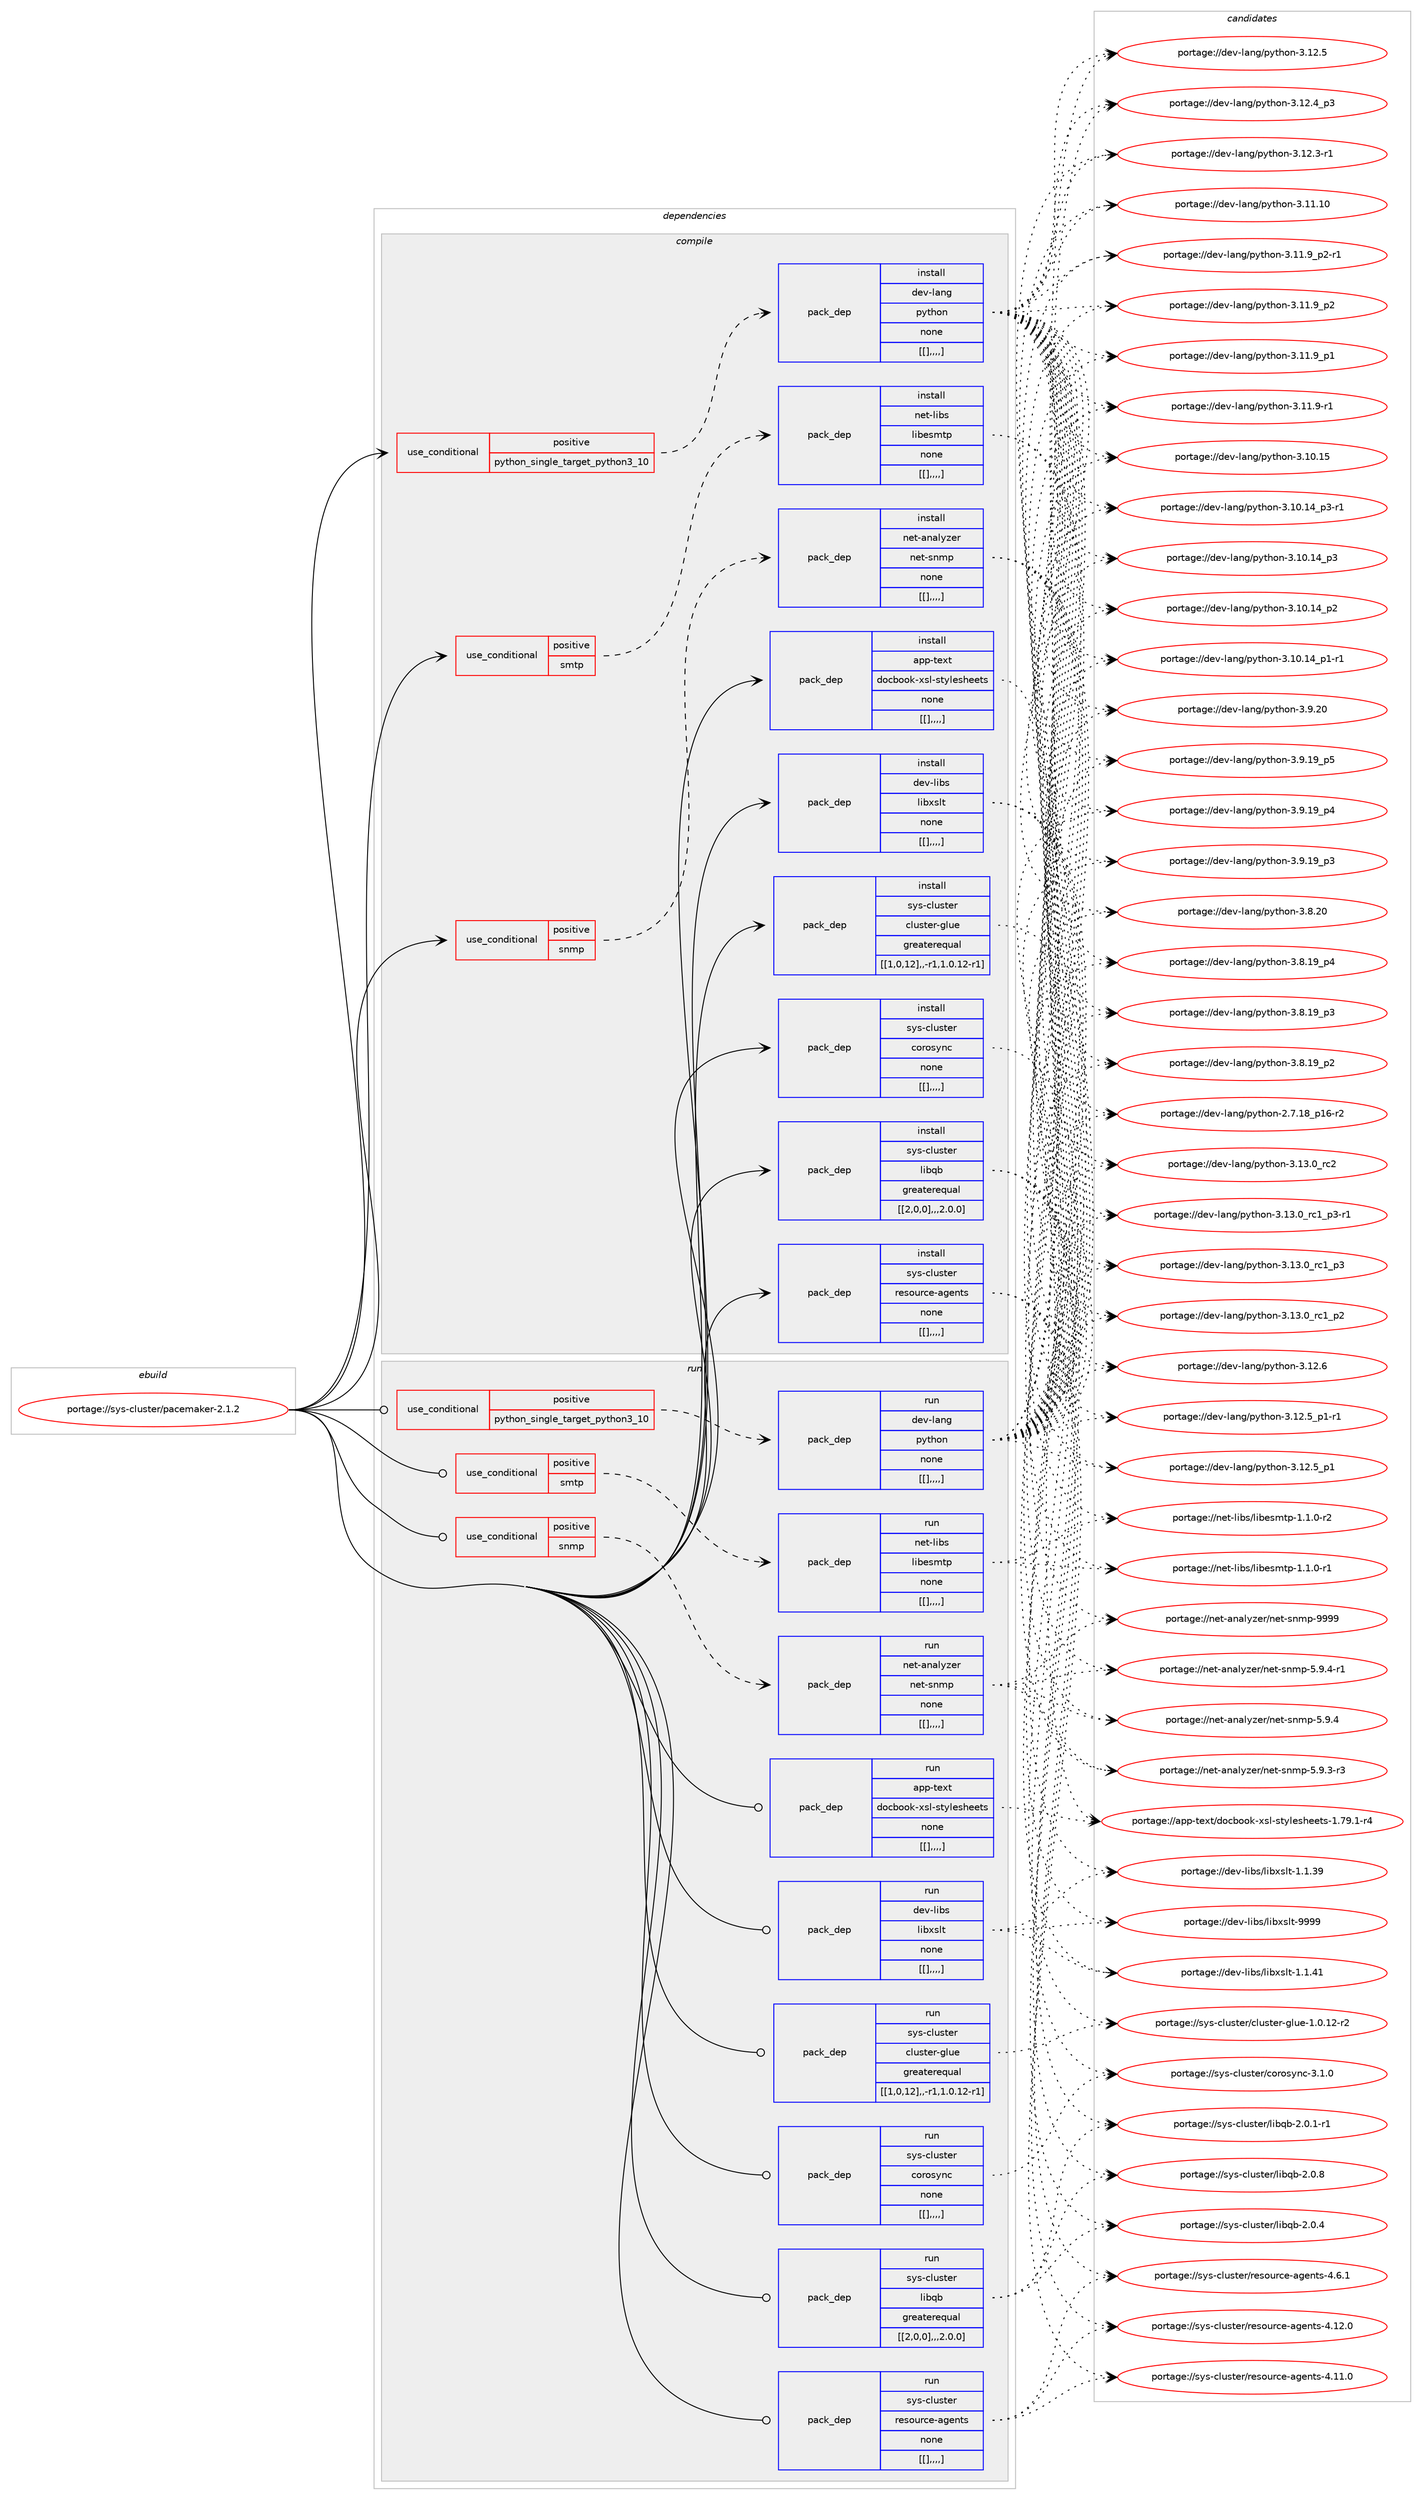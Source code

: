 digraph prolog {

# *************
# Graph options
# *************

newrank=true;
concentrate=true;
compound=true;
graph [rankdir=LR,fontname=Helvetica,fontsize=10,ranksep=1.5];#, ranksep=2.5, nodesep=0.2];
edge  [arrowhead=vee];
node  [fontname=Helvetica,fontsize=10];

# **********
# The ebuild
# **********

subgraph cluster_leftcol {
color=gray;
label=<<i>ebuild</i>>;
id [label="portage://sys-cluster/pacemaker-2.1.2", color=red, width=4, href="../sys-cluster/pacemaker-2.1.2.svg"];
}

# ****************
# The dependencies
# ****************

subgraph cluster_midcol {
color=gray;
label=<<i>dependencies</i>>;
subgraph cluster_compile {
fillcolor="#eeeeee";
style=filled;
label=<<i>compile</i>>;
subgraph cond118972 {
dependency448975 [label=<<TABLE BORDER="0" CELLBORDER="1" CELLSPACING="0" CELLPADDING="4"><TR><TD ROWSPAN="3" CELLPADDING="10">use_conditional</TD></TR><TR><TD>positive</TD></TR><TR><TD>python_single_target_python3_10</TD></TR></TABLE>>, shape=none, color=red];
subgraph pack326922 {
dependency448976 [label=<<TABLE BORDER="0" CELLBORDER="1" CELLSPACING="0" CELLPADDING="4" WIDTH="220"><TR><TD ROWSPAN="6" CELLPADDING="30">pack_dep</TD></TR><TR><TD WIDTH="110">install</TD></TR><TR><TD>dev-lang</TD></TR><TR><TD>python</TD></TR><TR><TD>none</TD></TR><TR><TD>[[],,,,]</TD></TR></TABLE>>, shape=none, color=blue];
}
dependency448975:e -> dependency448976:w [weight=20,style="dashed",arrowhead="vee"];
}
id:e -> dependency448975:w [weight=20,style="solid",arrowhead="vee"];
subgraph cond118973 {
dependency448977 [label=<<TABLE BORDER="0" CELLBORDER="1" CELLSPACING="0" CELLPADDING="4"><TR><TD ROWSPAN="3" CELLPADDING="10">use_conditional</TD></TR><TR><TD>positive</TD></TR><TR><TD>smtp</TD></TR></TABLE>>, shape=none, color=red];
subgraph pack326923 {
dependency448978 [label=<<TABLE BORDER="0" CELLBORDER="1" CELLSPACING="0" CELLPADDING="4" WIDTH="220"><TR><TD ROWSPAN="6" CELLPADDING="30">pack_dep</TD></TR><TR><TD WIDTH="110">install</TD></TR><TR><TD>net-libs</TD></TR><TR><TD>libesmtp</TD></TR><TR><TD>none</TD></TR><TR><TD>[[],,,,]</TD></TR></TABLE>>, shape=none, color=blue];
}
dependency448977:e -> dependency448978:w [weight=20,style="dashed",arrowhead="vee"];
}
id:e -> dependency448977:w [weight=20,style="solid",arrowhead="vee"];
subgraph cond118974 {
dependency448979 [label=<<TABLE BORDER="0" CELLBORDER="1" CELLSPACING="0" CELLPADDING="4"><TR><TD ROWSPAN="3" CELLPADDING="10">use_conditional</TD></TR><TR><TD>positive</TD></TR><TR><TD>snmp</TD></TR></TABLE>>, shape=none, color=red];
subgraph pack326924 {
dependency448980 [label=<<TABLE BORDER="0" CELLBORDER="1" CELLSPACING="0" CELLPADDING="4" WIDTH="220"><TR><TD ROWSPAN="6" CELLPADDING="30">pack_dep</TD></TR><TR><TD WIDTH="110">install</TD></TR><TR><TD>net-analyzer</TD></TR><TR><TD>net-snmp</TD></TR><TR><TD>none</TD></TR><TR><TD>[[],,,,]</TD></TR></TABLE>>, shape=none, color=blue];
}
dependency448979:e -> dependency448980:w [weight=20,style="dashed",arrowhead="vee"];
}
id:e -> dependency448979:w [weight=20,style="solid",arrowhead="vee"];
subgraph pack326925 {
dependency448981 [label=<<TABLE BORDER="0" CELLBORDER="1" CELLSPACING="0" CELLPADDING="4" WIDTH="220"><TR><TD ROWSPAN="6" CELLPADDING="30">pack_dep</TD></TR><TR><TD WIDTH="110">install</TD></TR><TR><TD>app-text</TD></TR><TR><TD>docbook-xsl-stylesheets</TD></TR><TR><TD>none</TD></TR><TR><TD>[[],,,,]</TD></TR></TABLE>>, shape=none, color=blue];
}
id:e -> dependency448981:w [weight=20,style="solid",arrowhead="vee"];
subgraph pack326926 {
dependency448982 [label=<<TABLE BORDER="0" CELLBORDER="1" CELLSPACING="0" CELLPADDING="4" WIDTH="220"><TR><TD ROWSPAN="6" CELLPADDING="30">pack_dep</TD></TR><TR><TD WIDTH="110">install</TD></TR><TR><TD>dev-libs</TD></TR><TR><TD>libxslt</TD></TR><TR><TD>none</TD></TR><TR><TD>[[],,,,]</TD></TR></TABLE>>, shape=none, color=blue];
}
id:e -> dependency448982:w [weight=20,style="solid",arrowhead="vee"];
subgraph pack326927 {
dependency448983 [label=<<TABLE BORDER="0" CELLBORDER="1" CELLSPACING="0" CELLPADDING="4" WIDTH="220"><TR><TD ROWSPAN="6" CELLPADDING="30">pack_dep</TD></TR><TR><TD WIDTH="110">install</TD></TR><TR><TD>sys-cluster</TD></TR><TR><TD>cluster-glue</TD></TR><TR><TD>greaterequal</TD></TR><TR><TD>[[1,0,12],,-r1,1.0.12-r1]</TD></TR></TABLE>>, shape=none, color=blue];
}
id:e -> dependency448983:w [weight=20,style="solid",arrowhead="vee"];
subgraph pack326928 {
dependency448984 [label=<<TABLE BORDER="0" CELLBORDER="1" CELLSPACING="0" CELLPADDING="4" WIDTH="220"><TR><TD ROWSPAN="6" CELLPADDING="30">pack_dep</TD></TR><TR><TD WIDTH="110">install</TD></TR><TR><TD>sys-cluster</TD></TR><TR><TD>corosync</TD></TR><TR><TD>none</TD></TR><TR><TD>[[],,,,]</TD></TR></TABLE>>, shape=none, color=blue];
}
id:e -> dependency448984:w [weight=20,style="solid",arrowhead="vee"];
subgraph pack326929 {
dependency448985 [label=<<TABLE BORDER="0" CELLBORDER="1" CELLSPACING="0" CELLPADDING="4" WIDTH="220"><TR><TD ROWSPAN="6" CELLPADDING="30">pack_dep</TD></TR><TR><TD WIDTH="110">install</TD></TR><TR><TD>sys-cluster</TD></TR><TR><TD>libqb</TD></TR><TR><TD>greaterequal</TD></TR><TR><TD>[[2,0,0],,,2.0.0]</TD></TR></TABLE>>, shape=none, color=blue];
}
id:e -> dependency448985:w [weight=20,style="solid",arrowhead="vee"];
subgraph pack326930 {
dependency448986 [label=<<TABLE BORDER="0" CELLBORDER="1" CELLSPACING="0" CELLPADDING="4" WIDTH="220"><TR><TD ROWSPAN="6" CELLPADDING="30">pack_dep</TD></TR><TR><TD WIDTH="110">install</TD></TR><TR><TD>sys-cluster</TD></TR><TR><TD>resource-agents</TD></TR><TR><TD>none</TD></TR><TR><TD>[[],,,,]</TD></TR></TABLE>>, shape=none, color=blue];
}
id:e -> dependency448986:w [weight=20,style="solid",arrowhead="vee"];
}
subgraph cluster_compileandrun {
fillcolor="#eeeeee";
style=filled;
label=<<i>compile and run</i>>;
}
subgraph cluster_run {
fillcolor="#eeeeee";
style=filled;
label=<<i>run</i>>;
subgraph cond118975 {
dependency448987 [label=<<TABLE BORDER="0" CELLBORDER="1" CELLSPACING="0" CELLPADDING="4"><TR><TD ROWSPAN="3" CELLPADDING="10">use_conditional</TD></TR><TR><TD>positive</TD></TR><TR><TD>python_single_target_python3_10</TD></TR></TABLE>>, shape=none, color=red];
subgraph pack326931 {
dependency448988 [label=<<TABLE BORDER="0" CELLBORDER="1" CELLSPACING="0" CELLPADDING="4" WIDTH="220"><TR><TD ROWSPAN="6" CELLPADDING="30">pack_dep</TD></TR><TR><TD WIDTH="110">run</TD></TR><TR><TD>dev-lang</TD></TR><TR><TD>python</TD></TR><TR><TD>none</TD></TR><TR><TD>[[],,,,]</TD></TR></TABLE>>, shape=none, color=blue];
}
dependency448987:e -> dependency448988:w [weight=20,style="dashed",arrowhead="vee"];
}
id:e -> dependency448987:w [weight=20,style="solid",arrowhead="odot"];
subgraph cond118976 {
dependency448989 [label=<<TABLE BORDER="0" CELLBORDER="1" CELLSPACING="0" CELLPADDING="4"><TR><TD ROWSPAN="3" CELLPADDING="10">use_conditional</TD></TR><TR><TD>positive</TD></TR><TR><TD>smtp</TD></TR></TABLE>>, shape=none, color=red];
subgraph pack326932 {
dependency448990 [label=<<TABLE BORDER="0" CELLBORDER="1" CELLSPACING="0" CELLPADDING="4" WIDTH="220"><TR><TD ROWSPAN="6" CELLPADDING="30">pack_dep</TD></TR><TR><TD WIDTH="110">run</TD></TR><TR><TD>net-libs</TD></TR><TR><TD>libesmtp</TD></TR><TR><TD>none</TD></TR><TR><TD>[[],,,,]</TD></TR></TABLE>>, shape=none, color=blue];
}
dependency448989:e -> dependency448990:w [weight=20,style="dashed",arrowhead="vee"];
}
id:e -> dependency448989:w [weight=20,style="solid",arrowhead="odot"];
subgraph cond118977 {
dependency448991 [label=<<TABLE BORDER="0" CELLBORDER="1" CELLSPACING="0" CELLPADDING="4"><TR><TD ROWSPAN="3" CELLPADDING="10">use_conditional</TD></TR><TR><TD>positive</TD></TR><TR><TD>snmp</TD></TR></TABLE>>, shape=none, color=red];
subgraph pack326933 {
dependency448992 [label=<<TABLE BORDER="0" CELLBORDER="1" CELLSPACING="0" CELLPADDING="4" WIDTH="220"><TR><TD ROWSPAN="6" CELLPADDING="30">pack_dep</TD></TR><TR><TD WIDTH="110">run</TD></TR><TR><TD>net-analyzer</TD></TR><TR><TD>net-snmp</TD></TR><TR><TD>none</TD></TR><TR><TD>[[],,,,]</TD></TR></TABLE>>, shape=none, color=blue];
}
dependency448991:e -> dependency448992:w [weight=20,style="dashed",arrowhead="vee"];
}
id:e -> dependency448991:w [weight=20,style="solid",arrowhead="odot"];
subgraph pack326934 {
dependency448993 [label=<<TABLE BORDER="0" CELLBORDER="1" CELLSPACING="0" CELLPADDING="4" WIDTH="220"><TR><TD ROWSPAN="6" CELLPADDING="30">pack_dep</TD></TR><TR><TD WIDTH="110">run</TD></TR><TR><TD>app-text</TD></TR><TR><TD>docbook-xsl-stylesheets</TD></TR><TR><TD>none</TD></TR><TR><TD>[[],,,,]</TD></TR></TABLE>>, shape=none, color=blue];
}
id:e -> dependency448993:w [weight=20,style="solid",arrowhead="odot"];
subgraph pack326935 {
dependency448994 [label=<<TABLE BORDER="0" CELLBORDER="1" CELLSPACING="0" CELLPADDING="4" WIDTH="220"><TR><TD ROWSPAN="6" CELLPADDING="30">pack_dep</TD></TR><TR><TD WIDTH="110">run</TD></TR><TR><TD>dev-libs</TD></TR><TR><TD>libxslt</TD></TR><TR><TD>none</TD></TR><TR><TD>[[],,,,]</TD></TR></TABLE>>, shape=none, color=blue];
}
id:e -> dependency448994:w [weight=20,style="solid",arrowhead="odot"];
subgraph pack326936 {
dependency448995 [label=<<TABLE BORDER="0" CELLBORDER="1" CELLSPACING="0" CELLPADDING="4" WIDTH="220"><TR><TD ROWSPAN="6" CELLPADDING="30">pack_dep</TD></TR><TR><TD WIDTH="110">run</TD></TR><TR><TD>sys-cluster</TD></TR><TR><TD>cluster-glue</TD></TR><TR><TD>greaterequal</TD></TR><TR><TD>[[1,0,12],,-r1,1.0.12-r1]</TD></TR></TABLE>>, shape=none, color=blue];
}
id:e -> dependency448995:w [weight=20,style="solid",arrowhead="odot"];
subgraph pack326937 {
dependency448996 [label=<<TABLE BORDER="0" CELLBORDER="1" CELLSPACING="0" CELLPADDING="4" WIDTH="220"><TR><TD ROWSPAN="6" CELLPADDING="30">pack_dep</TD></TR><TR><TD WIDTH="110">run</TD></TR><TR><TD>sys-cluster</TD></TR><TR><TD>corosync</TD></TR><TR><TD>none</TD></TR><TR><TD>[[],,,,]</TD></TR></TABLE>>, shape=none, color=blue];
}
id:e -> dependency448996:w [weight=20,style="solid",arrowhead="odot"];
subgraph pack326938 {
dependency448997 [label=<<TABLE BORDER="0" CELLBORDER="1" CELLSPACING="0" CELLPADDING="4" WIDTH="220"><TR><TD ROWSPAN="6" CELLPADDING="30">pack_dep</TD></TR><TR><TD WIDTH="110">run</TD></TR><TR><TD>sys-cluster</TD></TR><TR><TD>libqb</TD></TR><TR><TD>greaterequal</TD></TR><TR><TD>[[2,0,0],,,2.0.0]</TD></TR></TABLE>>, shape=none, color=blue];
}
id:e -> dependency448997:w [weight=20,style="solid",arrowhead="odot"];
subgraph pack326939 {
dependency448998 [label=<<TABLE BORDER="0" CELLBORDER="1" CELLSPACING="0" CELLPADDING="4" WIDTH="220"><TR><TD ROWSPAN="6" CELLPADDING="30">pack_dep</TD></TR><TR><TD WIDTH="110">run</TD></TR><TR><TD>sys-cluster</TD></TR><TR><TD>resource-agents</TD></TR><TR><TD>none</TD></TR><TR><TD>[[],,,,]</TD></TR></TABLE>>, shape=none, color=blue];
}
id:e -> dependency448998:w [weight=20,style="solid",arrowhead="odot"];
}
}

# **************
# The candidates
# **************

subgraph cluster_choices {
rank=same;
color=gray;
label=<<i>candidates</i>>;

subgraph choice326922 {
color=black;
nodesep=1;
choice10010111845108971101034711212111610411111045514649514648951149950 [label="portage://dev-lang/python-3.13.0_rc2", color=red, width=4,href="../dev-lang/python-3.13.0_rc2.svg"];
choice1001011184510897110103471121211161041111104551464951464895114994995112514511449 [label="portage://dev-lang/python-3.13.0_rc1_p3-r1", color=red, width=4,href="../dev-lang/python-3.13.0_rc1_p3-r1.svg"];
choice100101118451089711010347112121116104111110455146495146489511499499511251 [label="portage://dev-lang/python-3.13.0_rc1_p3", color=red, width=4,href="../dev-lang/python-3.13.0_rc1_p3.svg"];
choice100101118451089711010347112121116104111110455146495146489511499499511250 [label="portage://dev-lang/python-3.13.0_rc1_p2", color=red, width=4,href="../dev-lang/python-3.13.0_rc1_p2.svg"];
choice10010111845108971101034711212111610411111045514649504654 [label="portage://dev-lang/python-3.12.6", color=red, width=4,href="../dev-lang/python-3.12.6.svg"];
choice1001011184510897110103471121211161041111104551464950465395112494511449 [label="portage://dev-lang/python-3.12.5_p1-r1", color=red, width=4,href="../dev-lang/python-3.12.5_p1-r1.svg"];
choice100101118451089711010347112121116104111110455146495046539511249 [label="portage://dev-lang/python-3.12.5_p1", color=red, width=4,href="../dev-lang/python-3.12.5_p1.svg"];
choice10010111845108971101034711212111610411111045514649504653 [label="portage://dev-lang/python-3.12.5", color=red, width=4,href="../dev-lang/python-3.12.5.svg"];
choice100101118451089711010347112121116104111110455146495046529511251 [label="portage://dev-lang/python-3.12.4_p3", color=red, width=4,href="../dev-lang/python-3.12.4_p3.svg"];
choice100101118451089711010347112121116104111110455146495046514511449 [label="portage://dev-lang/python-3.12.3-r1", color=red, width=4,href="../dev-lang/python-3.12.3-r1.svg"];
choice1001011184510897110103471121211161041111104551464949464948 [label="portage://dev-lang/python-3.11.10", color=red, width=4,href="../dev-lang/python-3.11.10.svg"];
choice1001011184510897110103471121211161041111104551464949465795112504511449 [label="portage://dev-lang/python-3.11.9_p2-r1", color=red, width=4,href="../dev-lang/python-3.11.9_p2-r1.svg"];
choice100101118451089711010347112121116104111110455146494946579511250 [label="portage://dev-lang/python-3.11.9_p2", color=red, width=4,href="../dev-lang/python-3.11.9_p2.svg"];
choice100101118451089711010347112121116104111110455146494946579511249 [label="portage://dev-lang/python-3.11.9_p1", color=red, width=4,href="../dev-lang/python-3.11.9_p1.svg"];
choice100101118451089711010347112121116104111110455146494946574511449 [label="portage://dev-lang/python-3.11.9-r1", color=red, width=4,href="../dev-lang/python-3.11.9-r1.svg"];
choice1001011184510897110103471121211161041111104551464948464953 [label="portage://dev-lang/python-3.10.15", color=red, width=4,href="../dev-lang/python-3.10.15.svg"];
choice100101118451089711010347112121116104111110455146494846495295112514511449 [label="portage://dev-lang/python-3.10.14_p3-r1", color=red, width=4,href="../dev-lang/python-3.10.14_p3-r1.svg"];
choice10010111845108971101034711212111610411111045514649484649529511251 [label="portage://dev-lang/python-3.10.14_p3", color=red, width=4,href="../dev-lang/python-3.10.14_p3.svg"];
choice10010111845108971101034711212111610411111045514649484649529511250 [label="portage://dev-lang/python-3.10.14_p2", color=red, width=4,href="../dev-lang/python-3.10.14_p2.svg"];
choice100101118451089711010347112121116104111110455146494846495295112494511449 [label="portage://dev-lang/python-3.10.14_p1-r1", color=red, width=4,href="../dev-lang/python-3.10.14_p1-r1.svg"];
choice10010111845108971101034711212111610411111045514657465048 [label="portage://dev-lang/python-3.9.20", color=red, width=4,href="../dev-lang/python-3.9.20.svg"];
choice100101118451089711010347112121116104111110455146574649579511253 [label="portage://dev-lang/python-3.9.19_p5", color=red, width=4,href="../dev-lang/python-3.9.19_p5.svg"];
choice100101118451089711010347112121116104111110455146574649579511252 [label="portage://dev-lang/python-3.9.19_p4", color=red, width=4,href="../dev-lang/python-3.9.19_p4.svg"];
choice100101118451089711010347112121116104111110455146574649579511251 [label="portage://dev-lang/python-3.9.19_p3", color=red, width=4,href="../dev-lang/python-3.9.19_p3.svg"];
choice10010111845108971101034711212111610411111045514656465048 [label="portage://dev-lang/python-3.8.20", color=red, width=4,href="../dev-lang/python-3.8.20.svg"];
choice100101118451089711010347112121116104111110455146564649579511252 [label="portage://dev-lang/python-3.8.19_p4", color=red, width=4,href="../dev-lang/python-3.8.19_p4.svg"];
choice100101118451089711010347112121116104111110455146564649579511251 [label="portage://dev-lang/python-3.8.19_p3", color=red, width=4,href="../dev-lang/python-3.8.19_p3.svg"];
choice100101118451089711010347112121116104111110455146564649579511250 [label="portage://dev-lang/python-3.8.19_p2", color=red, width=4,href="../dev-lang/python-3.8.19_p2.svg"];
choice100101118451089711010347112121116104111110455046554649569511249544511450 [label="portage://dev-lang/python-2.7.18_p16-r2", color=red, width=4,href="../dev-lang/python-2.7.18_p16-r2.svg"];
dependency448976:e -> choice10010111845108971101034711212111610411111045514649514648951149950:w [style=dotted,weight="100"];
dependency448976:e -> choice1001011184510897110103471121211161041111104551464951464895114994995112514511449:w [style=dotted,weight="100"];
dependency448976:e -> choice100101118451089711010347112121116104111110455146495146489511499499511251:w [style=dotted,weight="100"];
dependency448976:e -> choice100101118451089711010347112121116104111110455146495146489511499499511250:w [style=dotted,weight="100"];
dependency448976:e -> choice10010111845108971101034711212111610411111045514649504654:w [style=dotted,weight="100"];
dependency448976:e -> choice1001011184510897110103471121211161041111104551464950465395112494511449:w [style=dotted,weight="100"];
dependency448976:e -> choice100101118451089711010347112121116104111110455146495046539511249:w [style=dotted,weight="100"];
dependency448976:e -> choice10010111845108971101034711212111610411111045514649504653:w [style=dotted,weight="100"];
dependency448976:e -> choice100101118451089711010347112121116104111110455146495046529511251:w [style=dotted,weight="100"];
dependency448976:e -> choice100101118451089711010347112121116104111110455146495046514511449:w [style=dotted,weight="100"];
dependency448976:e -> choice1001011184510897110103471121211161041111104551464949464948:w [style=dotted,weight="100"];
dependency448976:e -> choice1001011184510897110103471121211161041111104551464949465795112504511449:w [style=dotted,weight="100"];
dependency448976:e -> choice100101118451089711010347112121116104111110455146494946579511250:w [style=dotted,weight="100"];
dependency448976:e -> choice100101118451089711010347112121116104111110455146494946579511249:w [style=dotted,weight="100"];
dependency448976:e -> choice100101118451089711010347112121116104111110455146494946574511449:w [style=dotted,weight="100"];
dependency448976:e -> choice1001011184510897110103471121211161041111104551464948464953:w [style=dotted,weight="100"];
dependency448976:e -> choice100101118451089711010347112121116104111110455146494846495295112514511449:w [style=dotted,weight="100"];
dependency448976:e -> choice10010111845108971101034711212111610411111045514649484649529511251:w [style=dotted,weight="100"];
dependency448976:e -> choice10010111845108971101034711212111610411111045514649484649529511250:w [style=dotted,weight="100"];
dependency448976:e -> choice100101118451089711010347112121116104111110455146494846495295112494511449:w [style=dotted,weight="100"];
dependency448976:e -> choice10010111845108971101034711212111610411111045514657465048:w [style=dotted,weight="100"];
dependency448976:e -> choice100101118451089711010347112121116104111110455146574649579511253:w [style=dotted,weight="100"];
dependency448976:e -> choice100101118451089711010347112121116104111110455146574649579511252:w [style=dotted,weight="100"];
dependency448976:e -> choice100101118451089711010347112121116104111110455146574649579511251:w [style=dotted,weight="100"];
dependency448976:e -> choice10010111845108971101034711212111610411111045514656465048:w [style=dotted,weight="100"];
dependency448976:e -> choice100101118451089711010347112121116104111110455146564649579511252:w [style=dotted,weight="100"];
dependency448976:e -> choice100101118451089711010347112121116104111110455146564649579511251:w [style=dotted,weight="100"];
dependency448976:e -> choice100101118451089711010347112121116104111110455146564649579511250:w [style=dotted,weight="100"];
dependency448976:e -> choice100101118451089711010347112121116104111110455046554649569511249544511450:w [style=dotted,weight="100"];
}
subgraph choice326923 {
color=black;
nodesep=1;
choice110101116451081059811547108105981011151091161124549464946484511450 [label="portage://net-libs/libesmtp-1.1.0-r2", color=red, width=4,href="../net-libs/libesmtp-1.1.0-r2.svg"];
choice110101116451081059811547108105981011151091161124549464946484511449 [label="portage://net-libs/libesmtp-1.1.0-r1", color=red, width=4,href="../net-libs/libesmtp-1.1.0-r1.svg"];
dependency448978:e -> choice110101116451081059811547108105981011151091161124549464946484511450:w [style=dotted,weight="100"];
dependency448978:e -> choice110101116451081059811547108105981011151091161124549464946484511449:w [style=dotted,weight="100"];
}
subgraph choice326924 {
color=black;
nodesep=1;
choice11010111645971109710812112210111447110101116451151101091124557575757 [label="portage://net-analyzer/net-snmp-9999", color=red, width=4,href="../net-analyzer/net-snmp-9999.svg"];
choice11010111645971109710812112210111447110101116451151101091124553465746524511449 [label="portage://net-analyzer/net-snmp-5.9.4-r1", color=red, width=4,href="../net-analyzer/net-snmp-5.9.4-r1.svg"];
choice1101011164597110971081211221011144711010111645115110109112455346574652 [label="portage://net-analyzer/net-snmp-5.9.4", color=red, width=4,href="../net-analyzer/net-snmp-5.9.4.svg"];
choice11010111645971109710812112210111447110101116451151101091124553465746514511451 [label="portage://net-analyzer/net-snmp-5.9.3-r3", color=red, width=4,href="../net-analyzer/net-snmp-5.9.3-r3.svg"];
dependency448980:e -> choice11010111645971109710812112210111447110101116451151101091124557575757:w [style=dotted,weight="100"];
dependency448980:e -> choice11010111645971109710812112210111447110101116451151101091124553465746524511449:w [style=dotted,weight="100"];
dependency448980:e -> choice1101011164597110971081211221011144711010111645115110109112455346574652:w [style=dotted,weight="100"];
dependency448980:e -> choice11010111645971109710812112210111447110101116451151101091124553465746514511451:w [style=dotted,weight="100"];
}
subgraph choice326925 {
color=black;
nodesep=1;
choice97112112451161011201164710011199981111111074512011510845115116121108101115104101101116115454946555746494511452 [label="portage://app-text/docbook-xsl-stylesheets-1.79.1-r4", color=red, width=4,href="../app-text/docbook-xsl-stylesheets-1.79.1-r4.svg"];
dependency448981:e -> choice97112112451161011201164710011199981111111074512011510845115116121108101115104101101116115454946555746494511452:w [style=dotted,weight="100"];
}
subgraph choice326926 {
color=black;
nodesep=1;
choice100101118451081059811547108105981201151081164557575757 [label="portage://dev-libs/libxslt-9999", color=red, width=4,href="../dev-libs/libxslt-9999.svg"];
choice1001011184510810598115471081059812011510811645494649465249 [label="portage://dev-libs/libxslt-1.1.41", color=red, width=4,href="../dev-libs/libxslt-1.1.41.svg"];
choice1001011184510810598115471081059812011510811645494649465157 [label="portage://dev-libs/libxslt-1.1.39", color=red, width=4,href="../dev-libs/libxslt-1.1.39.svg"];
dependency448982:e -> choice100101118451081059811547108105981201151081164557575757:w [style=dotted,weight="100"];
dependency448982:e -> choice1001011184510810598115471081059812011510811645494649465249:w [style=dotted,weight="100"];
dependency448982:e -> choice1001011184510810598115471081059812011510811645494649465157:w [style=dotted,weight="100"];
}
subgraph choice326927 {
color=black;
nodesep=1;
choice1151211154599108117115116101114479910811711511610111445103108117101454946484649504511450 [label="portage://sys-cluster/cluster-glue-1.0.12-r2", color=red, width=4,href="../sys-cluster/cluster-glue-1.0.12-r2.svg"];
dependency448983:e -> choice1151211154599108117115116101114479910811711511610111445103108117101454946484649504511450:w [style=dotted,weight="100"];
}
subgraph choice326928 {
color=black;
nodesep=1;
choice1151211154599108117115116101114479911111411111512111099455146494648 [label="portage://sys-cluster/corosync-3.1.0", color=red, width=4,href="../sys-cluster/corosync-3.1.0.svg"];
dependency448984:e -> choice1151211154599108117115116101114479911111411111512111099455146494648:w [style=dotted,weight="100"];
}
subgraph choice326929 {
color=black;
nodesep=1;
choice1151211154599108117115116101114471081059811398455046484656 [label="portage://sys-cluster/libqb-2.0.8", color=red, width=4,href="../sys-cluster/libqb-2.0.8.svg"];
choice1151211154599108117115116101114471081059811398455046484652 [label="portage://sys-cluster/libqb-2.0.4", color=red, width=4,href="../sys-cluster/libqb-2.0.4.svg"];
choice11512111545991081171151161011144710810598113984550464846494511449 [label="portage://sys-cluster/libqb-2.0.1-r1", color=red, width=4,href="../sys-cluster/libqb-2.0.1-r1.svg"];
dependency448985:e -> choice1151211154599108117115116101114471081059811398455046484656:w [style=dotted,weight="100"];
dependency448985:e -> choice1151211154599108117115116101114471081059811398455046484652:w [style=dotted,weight="100"];
dependency448985:e -> choice11512111545991081171151161011144710810598113984550464846494511449:w [style=dotted,weight="100"];
}
subgraph choice326930 {
color=black;
nodesep=1;
choice11512111545991081171151161011144711410111511111711499101459710310111011611545524649504648 [label="portage://sys-cluster/resource-agents-4.12.0", color=red, width=4,href="../sys-cluster/resource-agents-4.12.0.svg"];
choice11512111545991081171151161011144711410111511111711499101459710310111011611545524649494648 [label="portage://sys-cluster/resource-agents-4.11.0", color=red, width=4,href="../sys-cluster/resource-agents-4.11.0.svg"];
choice115121115459910811711511610111447114101115111117114991014597103101110116115455246544649 [label="portage://sys-cluster/resource-agents-4.6.1", color=red, width=4,href="../sys-cluster/resource-agents-4.6.1.svg"];
dependency448986:e -> choice11512111545991081171151161011144711410111511111711499101459710310111011611545524649504648:w [style=dotted,weight="100"];
dependency448986:e -> choice11512111545991081171151161011144711410111511111711499101459710310111011611545524649494648:w [style=dotted,weight="100"];
dependency448986:e -> choice115121115459910811711511610111447114101115111117114991014597103101110116115455246544649:w [style=dotted,weight="100"];
}
subgraph choice326931 {
color=black;
nodesep=1;
choice10010111845108971101034711212111610411111045514649514648951149950 [label="portage://dev-lang/python-3.13.0_rc2", color=red, width=4,href="../dev-lang/python-3.13.0_rc2.svg"];
choice1001011184510897110103471121211161041111104551464951464895114994995112514511449 [label="portage://dev-lang/python-3.13.0_rc1_p3-r1", color=red, width=4,href="../dev-lang/python-3.13.0_rc1_p3-r1.svg"];
choice100101118451089711010347112121116104111110455146495146489511499499511251 [label="portage://dev-lang/python-3.13.0_rc1_p3", color=red, width=4,href="../dev-lang/python-3.13.0_rc1_p3.svg"];
choice100101118451089711010347112121116104111110455146495146489511499499511250 [label="portage://dev-lang/python-3.13.0_rc1_p2", color=red, width=4,href="../dev-lang/python-3.13.0_rc1_p2.svg"];
choice10010111845108971101034711212111610411111045514649504654 [label="portage://dev-lang/python-3.12.6", color=red, width=4,href="../dev-lang/python-3.12.6.svg"];
choice1001011184510897110103471121211161041111104551464950465395112494511449 [label="portage://dev-lang/python-3.12.5_p1-r1", color=red, width=4,href="../dev-lang/python-3.12.5_p1-r1.svg"];
choice100101118451089711010347112121116104111110455146495046539511249 [label="portage://dev-lang/python-3.12.5_p1", color=red, width=4,href="../dev-lang/python-3.12.5_p1.svg"];
choice10010111845108971101034711212111610411111045514649504653 [label="portage://dev-lang/python-3.12.5", color=red, width=4,href="../dev-lang/python-3.12.5.svg"];
choice100101118451089711010347112121116104111110455146495046529511251 [label="portage://dev-lang/python-3.12.4_p3", color=red, width=4,href="../dev-lang/python-3.12.4_p3.svg"];
choice100101118451089711010347112121116104111110455146495046514511449 [label="portage://dev-lang/python-3.12.3-r1", color=red, width=4,href="../dev-lang/python-3.12.3-r1.svg"];
choice1001011184510897110103471121211161041111104551464949464948 [label="portage://dev-lang/python-3.11.10", color=red, width=4,href="../dev-lang/python-3.11.10.svg"];
choice1001011184510897110103471121211161041111104551464949465795112504511449 [label="portage://dev-lang/python-3.11.9_p2-r1", color=red, width=4,href="../dev-lang/python-3.11.9_p2-r1.svg"];
choice100101118451089711010347112121116104111110455146494946579511250 [label="portage://dev-lang/python-3.11.9_p2", color=red, width=4,href="../dev-lang/python-3.11.9_p2.svg"];
choice100101118451089711010347112121116104111110455146494946579511249 [label="portage://dev-lang/python-3.11.9_p1", color=red, width=4,href="../dev-lang/python-3.11.9_p1.svg"];
choice100101118451089711010347112121116104111110455146494946574511449 [label="portage://dev-lang/python-3.11.9-r1", color=red, width=4,href="../dev-lang/python-3.11.9-r1.svg"];
choice1001011184510897110103471121211161041111104551464948464953 [label="portage://dev-lang/python-3.10.15", color=red, width=4,href="../dev-lang/python-3.10.15.svg"];
choice100101118451089711010347112121116104111110455146494846495295112514511449 [label="portage://dev-lang/python-3.10.14_p3-r1", color=red, width=4,href="../dev-lang/python-3.10.14_p3-r1.svg"];
choice10010111845108971101034711212111610411111045514649484649529511251 [label="portage://dev-lang/python-3.10.14_p3", color=red, width=4,href="../dev-lang/python-3.10.14_p3.svg"];
choice10010111845108971101034711212111610411111045514649484649529511250 [label="portage://dev-lang/python-3.10.14_p2", color=red, width=4,href="../dev-lang/python-3.10.14_p2.svg"];
choice100101118451089711010347112121116104111110455146494846495295112494511449 [label="portage://dev-lang/python-3.10.14_p1-r1", color=red, width=4,href="../dev-lang/python-3.10.14_p1-r1.svg"];
choice10010111845108971101034711212111610411111045514657465048 [label="portage://dev-lang/python-3.9.20", color=red, width=4,href="../dev-lang/python-3.9.20.svg"];
choice100101118451089711010347112121116104111110455146574649579511253 [label="portage://dev-lang/python-3.9.19_p5", color=red, width=4,href="../dev-lang/python-3.9.19_p5.svg"];
choice100101118451089711010347112121116104111110455146574649579511252 [label="portage://dev-lang/python-3.9.19_p4", color=red, width=4,href="../dev-lang/python-3.9.19_p4.svg"];
choice100101118451089711010347112121116104111110455146574649579511251 [label="portage://dev-lang/python-3.9.19_p3", color=red, width=4,href="../dev-lang/python-3.9.19_p3.svg"];
choice10010111845108971101034711212111610411111045514656465048 [label="portage://dev-lang/python-3.8.20", color=red, width=4,href="../dev-lang/python-3.8.20.svg"];
choice100101118451089711010347112121116104111110455146564649579511252 [label="portage://dev-lang/python-3.8.19_p4", color=red, width=4,href="../dev-lang/python-3.8.19_p4.svg"];
choice100101118451089711010347112121116104111110455146564649579511251 [label="portage://dev-lang/python-3.8.19_p3", color=red, width=4,href="../dev-lang/python-3.8.19_p3.svg"];
choice100101118451089711010347112121116104111110455146564649579511250 [label="portage://dev-lang/python-3.8.19_p2", color=red, width=4,href="../dev-lang/python-3.8.19_p2.svg"];
choice100101118451089711010347112121116104111110455046554649569511249544511450 [label="portage://dev-lang/python-2.7.18_p16-r2", color=red, width=4,href="../dev-lang/python-2.7.18_p16-r2.svg"];
dependency448988:e -> choice10010111845108971101034711212111610411111045514649514648951149950:w [style=dotted,weight="100"];
dependency448988:e -> choice1001011184510897110103471121211161041111104551464951464895114994995112514511449:w [style=dotted,weight="100"];
dependency448988:e -> choice100101118451089711010347112121116104111110455146495146489511499499511251:w [style=dotted,weight="100"];
dependency448988:e -> choice100101118451089711010347112121116104111110455146495146489511499499511250:w [style=dotted,weight="100"];
dependency448988:e -> choice10010111845108971101034711212111610411111045514649504654:w [style=dotted,weight="100"];
dependency448988:e -> choice1001011184510897110103471121211161041111104551464950465395112494511449:w [style=dotted,weight="100"];
dependency448988:e -> choice100101118451089711010347112121116104111110455146495046539511249:w [style=dotted,weight="100"];
dependency448988:e -> choice10010111845108971101034711212111610411111045514649504653:w [style=dotted,weight="100"];
dependency448988:e -> choice100101118451089711010347112121116104111110455146495046529511251:w [style=dotted,weight="100"];
dependency448988:e -> choice100101118451089711010347112121116104111110455146495046514511449:w [style=dotted,weight="100"];
dependency448988:e -> choice1001011184510897110103471121211161041111104551464949464948:w [style=dotted,weight="100"];
dependency448988:e -> choice1001011184510897110103471121211161041111104551464949465795112504511449:w [style=dotted,weight="100"];
dependency448988:e -> choice100101118451089711010347112121116104111110455146494946579511250:w [style=dotted,weight="100"];
dependency448988:e -> choice100101118451089711010347112121116104111110455146494946579511249:w [style=dotted,weight="100"];
dependency448988:e -> choice100101118451089711010347112121116104111110455146494946574511449:w [style=dotted,weight="100"];
dependency448988:e -> choice1001011184510897110103471121211161041111104551464948464953:w [style=dotted,weight="100"];
dependency448988:e -> choice100101118451089711010347112121116104111110455146494846495295112514511449:w [style=dotted,weight="100"];
dependency448988:e -> choice10010111845108971101034711212111610411111045514649484649529511251:w [style=dotted,weight="100"];
dependency448988:e -> choice10010111845108971101034711212111610411111045514649484649529511250:w [style=dotted,weight="100"];
dependency448988:e -> choice100101118451089711010347112121116104111110455146494846495295112494511449:w [style=dotted,weight="100"];
dependency448988:e -> choice10010111845108971101034711212111610411111045514657465048:w [style=dotted,weight="100"];
dependency448988:e -> choice100101118451089711010347112121116104111110455146574649579511253:w [style=dotted,weight="100"];
dependency448988:e -> choice100101118451089711010347112121116104111110455146574649579511252:w [style=dotted,weight="100"];
dependency448988:e -> choice100101118451089711010347112121116104111110455146574649579511251:w [style=dotted,weight="100"];
dependency448988:e -> choice10010111845108971101034711212111610411111045514656465048:w [style=dotted,weight="100"];
dependency448988:e -> choice100101118451089711010347112121116104111110455146564649579511252:w [style=dotted,weight="100"];
dependency448988:e -> choice100101118451089711010347112121116104111110455146564649579511251:w [style=dotted,weight="100"];
dependency448988:e -> choice100101118451089711010347112121116104111110455146564649579511250:w [style=dotted,weight="100"];
dependency448988:e -> choice100101118451089711010347112121116104111110455046554649569511249544511450:w [style=dotted,weight="100"];
}
subgraph choice326932 {
color=black;
nodesep=1;
choice110101116451081059811547108105981011151091161124549464946484511450 [label="portage://net-libs/libesmtp-1.1.0-r2", color=red, width=4,href="../net-libs/libesmtp-1.1.0-r2.svg"];
choice110101116451081059811547108105981011151091161124549464946484511449 [label="portage://net-libs/libesmtp-1.1.0-r1", color=red, width=4,href="../net-libs/libesmtp-1.1.0-r1.svg"];
dependency448990:e -> choice110101116451081059811547108105981011151091161124549464946484511450:w [style=dotted,weight="100"];
dependency448990:e -> choice110101116451081059811547108105981011151091161124549464946484511449:w [style=dotted,weight="100"];
}
subgraph choice326933 {
color=black;
nodesep=1;
choice11010111645971109710812112210111447110101116451151101091124557575757 [label="portage://net-analyzer/net-snmp-9999", color=red, width=4,href="../net-analyzer/net-snmp-9999.svg"];
choice11010111645971109710812112210111447110101116451151101091124553465746524511449 [label="portage://net-analyzer/net-snmp-5.9.4-r1", color=red, width=4,href="../net-analyzer/net-snmp-5.9.4-r1.svg"];
choice1101011164597110971081211221011144711010111645115110109112455346574652 [label="portage://net-analyzer/net-snmp-5.9.4", color=red, width=4,href="../net-analyzer/net-snmp-5.9.4.svg"];
choice11010111645971109710812112210111447110101116451151101091124553465746514511451 [label="portage://net-analyzer/net-snmp-5.9.3-r3", color=red, width=4,href="../net-analyzer/net-snmp-5.9.3-r3.svg"];
dependency448992:e -> choice11010111645971109710812112210111447110101116451151101091124557575757:w [style=dotted,weight="100"];
dependency448992:e -> choice11010111645971109710812112210111447110101116451151101091124553465746524511449:w [style=dotted,weight="100"];
dependency448992:e -> choice1101011164597110971081211221011144711010111645115110109112455346574652:w [style=dotted,weight="100"];
dependency448992:e -> choice11010111645971109710812112210111447110101116451151101091124553465746514511451:w [style=dotted,weight="100"];
}
subgraph choice326934 {
color=black;
nodesep=1;
choice97112112451161011201164710011199981111111074512011510845115116121108101115104101101116115454946555746494511452 [label="portage://app-text/docbook-xsl-stylesheets-1.79.1-r4", color=red, width=4,href="../app-text/docbook-xsl-stylesheets-1.79.1-r4.svg"];
dependency448993:e -> choice97112112451161011201164710011199981111111074512011510845115116121108101115104101101116115454946555746494511452:w [style=dotted,weight="100"];
}
subgraph choice326935 {
color=black;
nodesep=1;
choice100101118451081059811547108105981201151081164557575757 [label="portage://dev-libs/libxslt-9999", color=red, width=4,href="../dev-libs/libxslt-9999.svg"];
choice1001011184510810598115471081059812011510811645494649465249 [label="portage://dev-libs/libxslt-1.1.41", color=red, width=4,href="../dev-libs/libxslt-1.1.41.svg"];
choice1001011184510810598115471081059812011510811645494649465157 [label="portage://dev-libs/libxslt-1.1.39", color=red, width=4,href="../dev-libs/libxslt-1.1.39.svg"];
dependency448994:e -> choice100101118451081059811547108105981201151081164557575757:w [style=dotted,weight="100"];
dependency448994:e -> choice1001011184510810598115471081059812011510811645494649465249:w [style=dotted,weight="100"];
dependency448994:e -> choice1001011184510810598115471081059812011510811645494649465157:w [style=dotted,weight="100"];
}
subgraph choice326936 {
color=black;
nodesep=1;
choice1151211154599108117115116101114479910811711511610111445103108117101454946484649504511450 [label="portage://sys-cluster/cluster-glue-1.0.12-r2", color=red, width=4,href="../sys-cluster/cluster-glue-1.0.12-r2.svg"];
dependency448995:e -> choice1151211154599108117115116101114479910811711511610111445103108117101454946484649504511450:w [style=dotted,weight="100"];
}
subgraph choice326937 {
color=black;
nodesep=1;
choice1151211154599108117115116101114479911111411111512111099455146494648 [label="portage://sys-cluster/corosync-3.1.0", color=red, width=4,href="../sys-cluster/corosync-3.1.0.svg"];
dependency448996:e -> choice1151211154599108117115116101114479911111411111512111099455146494648:w [style=dotted,weight="100"];
}
subgraph choice326938 {
color=black;
nodesep=1;
choice1151211154599108117115116101114471081059811398455046484656 [label="portage://sys-cluster/libqb-2.0.8", color=red, width=4,href="../sys-cluster/libqb-2.0.8.svg"];
choice1151211154599108117115116101114471081059811398455046484652 [label="portage://sys-cluster/libqb-2.0.4", color=red, width=4,href="../sys-cluster/libqb-2.0.4.svg"];
choice11512111545991081171151161011144710810598113984550464846494511449 [label="portage://sys-cluster/libqb-2.0.1-r1", color=red, width=4,href="../sys-cluster/libqb-2.0.1-r1.svg"];
dependency448997:e -> choice1151211154599108117115116101114471081059811398455046484656:w [style=dotted,weight="100"];
dependency448997:e -> choice1151211154599108117115116101114471081059811398455046484652:w [style=dotted,weight="100"];
dependency448997:e -> choice11512111545991081171151161011144710810598113984550464846494511449:w [style=dotted,weight="100"];
}
subgraph choice326939 {
color=black;
nodesep=1;
choice11512111545991081171151161011144711410111511111711499101459710310111011611545524649504648 [label="portage://sys-cluster/resource-agents-4.12.0", color=red, width=4,href="../sys-cluster/resource-agents-4.12.0.svg"];
choice11512111545991081171151161011144711410111511111711499101459710310111011611545524649494648 [label="portage://sys-cluster/resource-agents-4.11.0", color=red, width=4,href="../sys-cluster/resource-agents-4.11.0.svg"];
choice115121115459910811711511610111447114101115111117114991014597103101110116115455246544649 [label="portage://sys-cluster/resource-agents-4.6.1", color=red, width=4,href="../sys-cluster/resource-agents-4.6.1.svg"];
dependency448998:e -> choice11512111545991081171151161011144711410111511111711499101459710310111011611545524649504648:w [style=dotted,weight="100"];
dependency448998:e -> choice11512111545991081171151161011144711410111511111711499101459710310111011611545524649494648:w [style=dotted,weight="100"];
dependency448998:e -> choice115121115459910811711511610111447114101115111117114991014597103101110116115455246544649:w [style=dotted,weight="100"];
}
}

}
